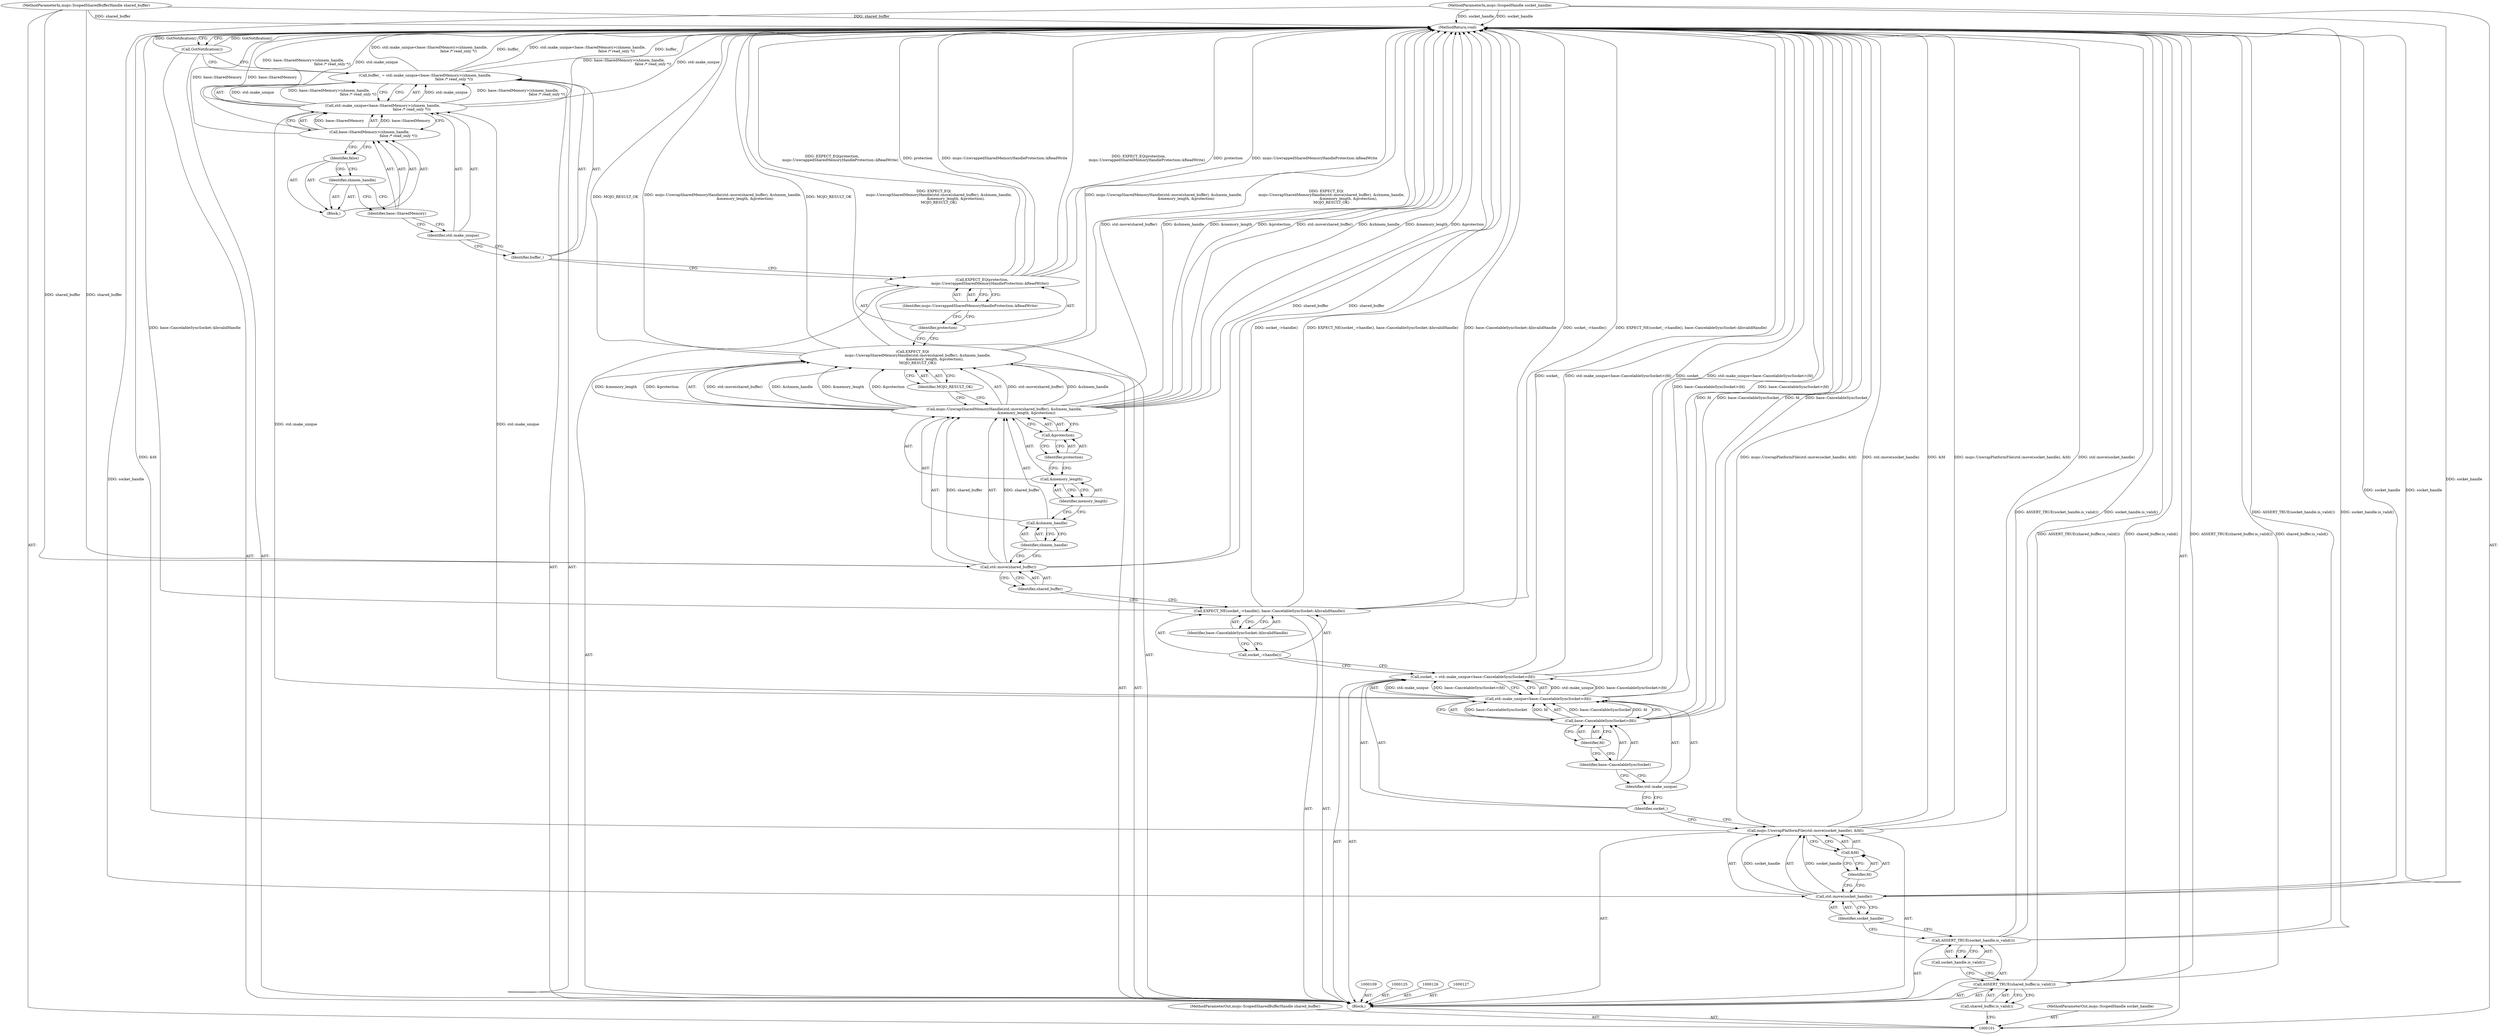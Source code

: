 digraph "0_Chrome_673ce95d481ea9368c4d4d43ac756ba1d6d9e608_29" {
"1000102" [label="(MethodParameterIn,mojo::ScopedSharedBufferHandle shared_buffer)"];
"1000223" [label="(MethodParameterOut,mojo::ScopedSharedBufferHandle shared_buffer)"];
"1000152" [label="(MethodReturn,void)"];
"1000128" [label="(Call,EXPECT_EQ(\n         mojo::UnwrapSharedMemoryHandle(std::move(shared_buffer), &shmem_handle,\n                                       &memory_length, &protection),\n         MOJO_RESULT_OK))"];
"1000130" [label="(Call,std::move(shared_buffer))"];
"1000131" [label="(Identifier,shared_buffer)"];
"1000132" [label="(Call,&shmem_handle)"];
"1000133" [label="(Identifier,shmem_handle)"];
"1000129" [label="(Call,mojo::UnwrapSharedMemoryHandle(std::move(shared_buffer), &shmem_handle,\n                                       &memory_length, &protection))"];
"1000134" [label="(Call,&memory_length)"];
"1000135" [label="(Identifier,memory_length)"];
"1000136" [label="(Call,&protection)"];
"1000137" [label="(Identifier,protection)"];
"1000138" [label="(Identifier,MOJO_RESULT_OK)"];
"1000140" [label="(Identifier,protection)"];
"1000139" [label="(Call,EXPECT_EQ(protection,\n              mojo::UnwrappedSharedMemoryHandleProtection::kReadWrite))"];
"1000141" [label="(Identifier,mojo::UnwrappedSharedMemoryHandleProtection::kReadWrite)"];
"1000103" [label="(MethodParameterIn,mojo::ScopedHandle socket_handle)"];
"1000224" [label="(MethodParameterOut,mojo::ScopedHandle socket_handle)"];
"1000104" [label="(Block,)"];
"1000144" [label="(Call,std::make_unique<base::SharedMemory>(shmem_handle,\n                                                   false /* read_only */))"];
"1000145" [label="(Identifier,std::make_unique)"];
"1000146" [label="(Call,base::SharedMemory>(shmem_handle,\n                                                   false /* read_only */))"];
"1000147" [label="(Identifier,base::SharedMemory)"];
"1000142" [label="(Call,buffer_ = std::make_unique<base::SharedMemory>(shmem_handle,\n                                                   false /* read_only */))"];
"1000143" [label="(Identifier,buffer_)"];
"1000148" [label="(Block,)"];
"1000149" [label="(Identifier,shmem_handle)"];
"1000150" [label="(Identifier,false)"];
"1000151" [label="(Call,GotNotification())"];
"1000106" [label="(Call,shared_buffer.is_valid())"];
"1000105" [label="(Call,ASSERT_TRUE(shared_buffer.is_valid()))"];
"1000108" [label="(Call,socket_handle.is_valid())"];
"1000107" [label="(Call,ASSERT_TRUE(socket_handle.is_valid()))"];
"1000111" [label="(Call,std::move(socket_handle))"];
"1000112" [label="(Identifier,socket_handle)"];
"1000110" [label="(Call,mojo::UnwrapPlatformFile(std::move(socket_handle), &fd))"];
"1000113" [label="(Call,&fd)"];
"1000114" [label="(Identifier,fd)"];
"1000117" [label="(Call,std::make_unique<base::CancelableSyncSocket>(fd))"];
"1000118" [label="(Identifier,std::make_unique)"];
"1000119" [label="(Call,base::CancelableSyncSocket>(fd))"];
"1000120" [label="(Identifier,base::CancelableSyncSocket)"];
"1000115" [label="(Call,socket_ = std::make_unique<base::CancelableSyncSocket>(fd))"];
"1000116" [label="(Identifier,socket_)"];
"1000121" [label="(Identifier,fd)"];
"1000123" [label="(Call,socket_->handle())"];
"1000124" [label="(Identifier,base::CancelableSyncSocket::kInvalidHandle)"];
"1000122" [label="(Call,EXPECT_NE(socket_->handle(), base::CancelableSyncSocket::kInvalidHandle))"];
"1000102" -> "1000101"  [label="AST: "];
"1000102" -> "1000152"  [label="DDG: shared_buffer"];
"1000102" -> "1000130"  [label="DDG: shared_buffer"];
"1000223" -> "1000101"  [label="AST: "];
"1000152" -> "1000101"  [label="AST: "];
"1000152" -> "1000151"  [label="CFG: "];
"1000115" -> "1000152"  [label="DDG: std::make_unique<base::CancelableSyncSocket>(fd)"];
"1000115" -> "1000152"  [label="DDG: socket_"];
"1000129" -> "1000152"  [label="DDG: std::move(shared_buffer)"];
"1000129" -> "1000152"  [label="DDG: &shmem_handle"];
"1000129" -> "1000152"  [label="DDG: &memory_length"];
"1000129" -> "1000152"  [label="DDG: &protection"];
"1000107" -> "1000152"  [label="DDG: socket_handle.is_valid()"];
"1000107" -> "1000152"  [label="DDG: ASSERT_TRUE(socket_handle.is_valid())"];
"1000105" -> "1000152"  [label="DDG: ASSERT_TRUE(shared_buffer.is_valid())"];
"1000105" -> "1000152"  [label="DDG: shared_buffer.is_valid()"];
"1000139" -> "1000152"  [label="DDG: protection"];
"1000139" -> "1000152"  [label="DDG: mojo::UnwrappedSharedMemoryHandleProtection::kReadWrite"];
"1000139" -> "1000152"  [label="DDG: EXPECT_EQ(protection,\n              mojo::UnwrappedSharedMemoryHandleProtection::kReadWrite)"];
"1000117" -> "1000152"  [label="DDG: base::CancelableSyncSocket>(fd)"];
"1000144" -> "1000152"  [label="DDG: base::SharedMemory>(shmem_handle,\n                                                   false /* read_only */)"];
"1000144" -> "1000152"  [label="DDG: std::make_unique"];
"1000151" -> "1000152"  [label="DDG: GotNotification()"];
"1000122" -> "1000152"  [label="DDG: socket_->handle()"];
"1000122" -> "1000152"  [label="DDG: EXPECT_NE(socket_->handle(), base::CancelableSyncSocket::kInvalidHandle)"];
"1000122" -> "1000152"  [label="DDG: base::CancelableSyncSocket::kInvalidHandle"];
"1000128" -> "1000152"  [label="DDG: mojo::UnwrapSharedMemoryHandle(std::move(shared_buffer), &shmem_handle,\n                                       &memory_length, &protection)"];
"1000128" -> "1000152"  [label="DDG: EXPECT_EQ(\n         mojo::UnwrapSharedMemoryHandle(std::move(shared_buffer), &shmem_handle,\n                                       &memory_length, &protection),\n         MOJO_RESULT_OK)"];
"1000128" -> "1000152"  [label="DDG: MOJO_RESULT_OK"];
"1000103" -> "1000152"  [label="DDG: socket_handle"];
"1000142" -> "1000152"  [label="DDG: std::make_unique<base::SharedMemory>(shmem_handle,\n                                                   false /* read_only */)"];
"1000142" -> "1000152"  [label="DDG: buffer_"];
"1000119" -> "1000152"  [label="DDG: fd"];
"1000119" -> "1000152"  [label="DDG: base::CancelableSyncSocket"];
"1000102" -> "1000152"  [label="DDG: shared_buffer"];
"1000111" -> "1000152"  [label="DDG: socket_handle"];
"1000110" -> "1000152"  [label="DDG: &fd"];
"1000110" -> "1000152"  [label="DDG: mojo::UnwrapPlatformFile(std::move(socket_handle), &fd)"];
"1000110" -> "1000152"  [label="DDG: std::move(socket_handle)"];
"1000146" -> "1000152"  [label="DDG: base::SharedMemory"];
"1000130" -> "1000152"  [label="DDG: shared_buffer"];
"1000128" -> "1000104"  [label="AST: "];
"1000128" -> "1000138"  [label="CFG: "];
"1000129" -> "1000128"  [label="AST: "];
"1000138" -> "1000128"  [label="AST: "];
"1000140" -> "1000128"  [label="CFG: "];
"1000128" -> "1000152"  [label="DDG: mojo::UnwrapSharedMemoryHandle(std::move(shared_buffer), &shmem_handle,\n                                       &memory_length, &protection)"];
"1000128" -> "1000152"  [label="DDG: EXPECT_EQ(\n         mojo::UnwrapSharedMemoryHandle(std::move(shared_buffer), &shmem_handle,\n                                       &memory_length, &protection),\n         MOJO_RESULT_OK)"];
"1000128" -> "1000152"  [label="DDG: MOJO_RESULT_OK"];
"1000129" -> "1000128"  [label="DDG: std::move(shared_buffer)"];
"1000129" -> "1000128"  [label="DDG: &shmem_handle"];
"1000129" -> "1000128"  [label="DDG: &memory_length"];
"1000129" -> "1000128"  [label="DDG: &protection"];
"1000130" -> "1000129"  [label="AST: "];
"1000130" -> "1000131"  [label="CFG: "];
"1000131" -> "1000130"  [label="AST: "];
"1000133" -> "1000130"  [label="CFG: "];
"1000130" -> "1000152"  [label="DDG: shared_buffer"];
"1000130" -> "1000129"  [label="DDG: shared_buffer"];
"1000102" -> "1000130"  [label="DDG: shared_buffer"];
"1000131" -> "1000130"  [label="AST: "];
"1000131" -> "1000122"  [label="CFG: "];
"1000130" -> "1000131"  [label="CFG: "];
"1000132" -> "1000129"  [label="AST: "];
"1000132" -> "1000133"  [label="CFG: "];
"1000133" -> "1000132"  [label="AST: "];
"1000135" -> "1000132"  [label="CFG: "];
"1000133" -> "1000132"  [label="AST: "];
"1000133" -> "1000130"  [label="CFG: "];
"1000132" -> "1000133"  [label="CFG: "];
"1000129" -> "1000128"  [label="AST: "];
"1000129" -> "1000136"  [label="CFG: "];
"1000130" -> "1000129"  [label="AST: "];
"1000132" -> "1000129"  [label="AST: "];
"1000134" -> "1000129"  [label="AST: "];
"1000136" -> "1000129"  [label="AST: "];
"1000138" -> "1000129"  [label="CFG: "];
"1000129" -> "1000152"  [label="DDG: std::move(shared_buffer)"];
"1000129" -> "1000152"  [label="DDG: &shmem_handle"];
"1000129" -> "1000152"  [label="DDG: &memory_length"];
"1000129" -> "1000152"  [label="DDG: &protection"];
"1000129" -> "1000128"  [label="DDG: std::move(shared_buffer)"];
"1000129" -> "1000128"  [label="DDG: &shmem_handle"];
"1000129" -> "1000128"  [label="DDG: &memory_length"];
"1000129" -> "1000128"  [label="DDG: &protection"];
"1000130" -> "1000129"  [label="DDG: shared_buffer"];
"1000134" -> "1000129"  [label="AST: "];
"1000134" -> "1000135"  [label="CFG: "];
"1000135" -> "1000134"  [label="AST: "];
"1000137" -> "1000134"  [label="CFG: "];
"1000135" -> "1000134"  [label="AST: "];
"1000135" -> "1000132"  [label="CFG: "];
"1000134" -> "1000135"  [label="CFG: "];
"1000136" -> "1000129"  [label="AST: "];
"1000136" -> "1000137"  [label="CFG: "];
"1000137" -> "1000136"  [label="AST: "];
"1000129" -> "1000136"  [label="CFG: "];
"1000137" -> "1000136"  [label="AST: "];
"1000137" -> "1000134"  [label="CFG: "];
"1000136" -> "1000137"  [label="CFG: "];
"1000138" -> "1000128"  [label="AST: "];
"1000138" -> "1000129"  [label="CFG: "];
"1000128" -> "1000138"  [label="CFG: "];
"1000140" -> "1000139"  [label="AST: "];
"1000140" -> "1000128"  [label="CFG: "];
"1000141" -> "1000140"  [label="CFG: "];
"1000139" -> "1000104"  [label="AST: "];
"1000139" -> "1000141"  [label="CFG: "];
"1000140" -> "1000139"  [label="AST: "];
"1000141" -> "1000139"  [label="AST: "];
"1000143" -> "1000139"  [label="CFG: "];
"1000139" -> "1000152"  [label="DDG: protection"];
"1000139" -> "1000152"  [label="DDG: mojo::UnwrappedSharedMemoryHandleProtection::kReadWrite"];
"1000139" -> "1000152"  [label="DDG: EXPECT_EQ(protection,\n              mojo::UnwrappedSharedMemoryHandleProtection::kReadWrite)"];
"1000141" -> "1000139"  [label="AST: "];
"1000141" -> "1000140"  [label="CFG: "];
"1000139" -> "1000141"  [label="CFG: "];
"1000103" -> "1000101"  [label="AST: "];
"1000103" -> "1000152"  [label="DDG: socket_handle"];
"1000103" -> "1000111"  [label="DDG: socket_handle"];
"1000224" -> "1000101"  [label="AST: "];
"1000104" -> "1000101"  [label="AST: "];
"1000105" -> "1000104"  [label="AST: "];
"1000107" -> "1000104"  [label="AST: "];
"1000109" -> "1000104"  [label="AST: "];
"1000110" -> "1000104"  [label="AST: "];
"1000115" -> "1000104"  [label="AST: "];
"1000122" -> "1000104"  [label="AST: "];
"1000125" -> "1000104"  [label="AST: "];
"1000126" -> "1000104"  [label="AST: "];
"1000127" -> "1000104"  [label="AST: "];
"1000128" -> "1000104"  [label="AST: "];
"1000139" -> "1000104"  [label="AST: "];
"1000142" -> "1000104"  [label="AST: "];
"1000151" -> "1000104"  [label="AST: "];
"1000144" -> "1000142"  [label="AST: "];
"1000144" -> "1000146"  [label="CFG: "];
"1000145" -> "1000144"  [label="AST: "];
"1000146" -> "1000144"  [label="AST: "];
"1000142" -> "1000144"  [label="CFG: "];
"1000144" -> "1000152"  [label="DDG: base::SharedMemory>(shmem_handle,\n                                                   false /* read_only */)"];
"1000144" -> "1000152"  [label="DDG: std::make_unique"];
"1000144" -> "1000142"  [label="DDG: std::make_unique"];
"1000144" -> "1000142"  [label="DDG: base::SharedMemory>(shmem_handle,\n                                                   false /* read_only */)"];
"1000117" -> "1000144"  [label="DDG: std::make_unique"];
"1000146" -> "1000144"  [label="DDG: base::SharedMemory"];
"1000145" -> "1000144"  [label="AST: "];
"1000145" -> "1000143"  [label="CFG: "];
"1000147" -> "1000145"  [label="CFG: "];
"1000146" -> "1000144"  [label="AST: "];
"1000146" -> "1000150"  [label="CFG: "];
"1000147" -> "1000146"  [label="AST: "];
"1000148" -> "1000146"  [label="AST: "];
"1000144" -> "1000146"  [label="CFG: "];
"1000146" -> "1000152"  [label="DDG: base::SharedMemory"];
"1000146" -> "1000144"  [label="DDG: base::SharedMemory"];
"1000147" -> "1000146"  [label="AST: "];
"1000147" -> "1000145"  [label="CFG: "];
"1000149" -> "1000147"  [label="CFG: "];
"1000142" -> "1000104"  [label="AST: "];
"1000142" -> "1000144"  [label="CFG: "];
"1000143" -> "1000142"  [label="AST: "];
"1000144" -> "1000142"  [label="AST: "];
"1000151" -> "1000142"  [label="CFG: "];
"1000142" -> "1000152"  [label="DDG: std::make_unique<base::SharedMemory>(shmem_handle,\n                                                   false /* read_only */)"];
"1000142" -> "1000152"  [label="DDG: buffer_"];
"1000144" -> "1000142"  [label="DDG: std::make_unique"];
"1000144" -> "1000142"  [label="DDG: base::SharedMemory>(shmem_handle,\n                                                   false /* read_only */)"];
"1000143" -> "1000142"  [label="AST: "];
"1000143" -> "1000139"  [label="CFG: "];
"1000145" -> "1000143"  [label="CFG: "];
"1000148" -> "1000146"  [label="AST: "];
"1000149" -> "1000148"  [label="AST: "];
"1000150" -> "1000148"  [label="AST: "];
"1000149" -> "1000148"  [label="AST: "];
"1000149" -> "1000147"  [label="CFG: "];
"1000150" -> "1000149"  [label="CFG: "];
"1000150" -> "1000148"  [label="AST: "];
"1000150" -> "1000149"  [label="CFG: "];
"1000146" -> "1000150"  [label="CFG: "];
"1000151" -> "1000104"  [label="AST: "];
"1000151" -> "1000142"  [label="CFG: "];
"1000152" -> "1000151"  [label="CFG: "];
"1000151" -> "1000152"  [label="DDG: GotNotification()"];
"1000106" -> "1000105"  [label="AST: "];
"1000106" -> "1000101"  [label="CFG: "];
"1000105" -> "1000106"  [label="CFG: "];
"1000105" -> "1000104"  [label="AST: "];
"1000105" -> "1000106"  [label="CFG: "];
"1000106" -> "1000105"  [label="AST: "];
"1000108" -> "1000105"  [label="CFG: "];
"1000105" -> "1000152"  [label="DDG: ASSERT_TRUE(shared_buffer.is_valid())"];
"1000105" -> "1000152"  [label="DDG: shared_buffer.is_valid()"];
"1000108" -> "1000107"  [label="AST: "];
"1000108" -> "1000105"  [label="CFG: "];
"1000107" -> "1000108"  [label="CFG: "];
"1000107" -> "1000104"  [label="AST: "];
"1000107" -> "1000108"  [label="CFG: "];
"1000108" -> "1000107"  [label="AST: "];
"1000112" -> "1000107"  [label="CFG: "];
"1000107" -> "1000152"  [label="DDG: socket_handle.is_valid()"];
"1000107" -> "1000152"  [label="DDG: ASSERT_TRUE(socket_handle.is_valid())"];
"1000111" -> "1000110"  [label="AST: "];
"1000111" -> "1000112"  [label="CFG: "];
"1000112" -> "1000111"  [label="AST: "];
"1000114" -> "1000111"  [label="CFG: "];
"1000111" -> "1000152"  [label="DDG: socket_handle"];
"1000111" -> "1000110"  [label="DDG: socket_handle"];
"1000103" -> "1000111"  [label="DDG: socket_handle"];
"1000112" -> "1000111"  [label="AST: "];
"1000112" -> "1000107"  [label="CFG: "];
"1000111" -> "1000112"  [label="CFG: "];
"1000110" -> "1000104"  [label="AST: "];
"1000110" -> "1000113"  [label="CFG: "];
"1000111" -> "1000110"  [label="AST: "];
"1000113" -> "1000110"  [label="AST: "];
"1000116" -> "1000110"  [label="CFG: "];
"1000110" -> "1000152"  [label="DDG: &fd"];
"1000110" -> "1000152"  [label="DDG: mojo::UnwrapPlatformFile(std::move(socket_handle), &fd)"];
"1000110" -> "1000152"  [label="DDG: std::move(socket_handle)"];
"1000111" -> "1000110"  [label="DDG: socket_handle"];
"1000113" -> "1000110"  [label="AST: "];
"1000113" -> "1000114"  [label="CFG: "];
"1000114" -> "1000113"  [label="AST: "];
"1000110" -> "1000113"  [label="CFG: "];
"1000114" -> "1000113"  [label="AST: "];
"1000114" -> "1000111"  [label="CFG: "];
"1000113" -> "1000114"  [label="CFG: "];
"1000117" -> "1000115"  [label="AST: "];
"1000117" -> "1000119"  [label="CFG: "];
"1000118" -> "1000117"  [label="AST: "];
"1000119" -> "1000117"  [label="AST: "];
"1000115" -> "1000117"  [label="CFG: "];
"1000117" -> "1000152"  [label="DDG: base::CancelableSyncSocket>(fd)"];
"1000117" -> "1000115"  [label="DDG: std::make_unique"];
"1000117" -> "1000115"  [label="DDG: base::CancelableSyncSocket>(fd)"];
"1000119" -> "1000117"  [label="DDG: base::CancelableSyncSocket"];
"1000119" -> "1000117"  [label="DDG: fd"];
"1000117" -> "1000144"  [label="DDG: std::make_unique"];
"1000118" -> "1000117"  [label="AST: "];
"1000118" -> "1000116"  [label="CFG: "];
"1000120" -> "1000118"  [label="CFG: "];
"1000119" -> "1000117"  [label="AST: "];
"1000119" -> "1000121"  [label="CFG: "];
"1000120" -> "1000119"  [label="AST: "];
"1000121" -> "1000119"  [label="AST: "];
"1000117" -> "1000119"  [label="CFG: "];
"1000119" -> "1000152"  [label="DDG: fd"];
"1000119" -> "1000152"  [label="DDG: base::CancelableSyncSocket"];
"1000119" -> "1000117"  [label="DDG: base::CancelableSyncSocket"];
"1000119" -> "1000117"  [label="DDG: fd"];
"1000120" -> "1000119"  [label="AST: "];
"1000120" -> "1000118"  [label="CFG: "];
"1000121" -> "1000120"  [label="CFG: "];
"1000115" -> "1000104"  [label="AST: "];
"1000115" -> "1000117"  [label="CFG: "];
"1000116" -> "1000115"  [label="AST: "];
"1000117" -> "1000115"  [label="AST: "];
"1000123" -> "1000115"  [label="CFG: "];
"1000115" -> "1000152"  [label="DDG: std::make_unique<base::CancelableSyncSocket>(fd)"];
"1000115" -> "1000152"  [label="DDG: socket_"];
"1000117" -> "1000115"  [label="DDG: std::make_unique"];
"1000117" -> "1000115"  [label="DDG: base::CancelableSyncSocket>(fd)"];
"1000116" -> "1000115"  [label="AST: "];
"1000116" -> "1000110"  [label="CFG: "];
"1000118" -> "1000116"  [label="CFG: "];
"1000121" -> "1000119"  [label="AST: "];
"1000121" -> "1000120"  [label="CFG: "];
"1000119" -> "1000121"  [label="CFG: "];
"1000123" -> "1000122"  [label="AST: "];
"1000123" -> "1000115"  [label="CFG: "];
"1000124" -> "1000123"  [label="CFG: "];
"1000124" -> "1000122"  [label="AST: "];
"1000124" -> "1000123"  [label="CFG: "];
"1000122" -> "1000124"  [label="CFG: "];
"1000122" -> "1000104"  [label="AST: "];
"1000122" -> "1000124"  [label="CFG: "];
"1000123" -> "1000122"  [label="AST: "];
"1000124" -> "1000122"  [label="AST: "];
"1000131" -> "1000122"  [label="CFG: "];
"1000122" -> "1000152"  [label="DDG: socket_->handle()"];
"1000122" -> "1000152"  [label="DDG: EXPECT_NE(socket_->handle(), base::CancelableSyncSocket::kInvalidHandle)"];
"1000122" -> "1000152"  [label="DDG: base::CancelableSyncSocket::kInvalidHandle"];
}
